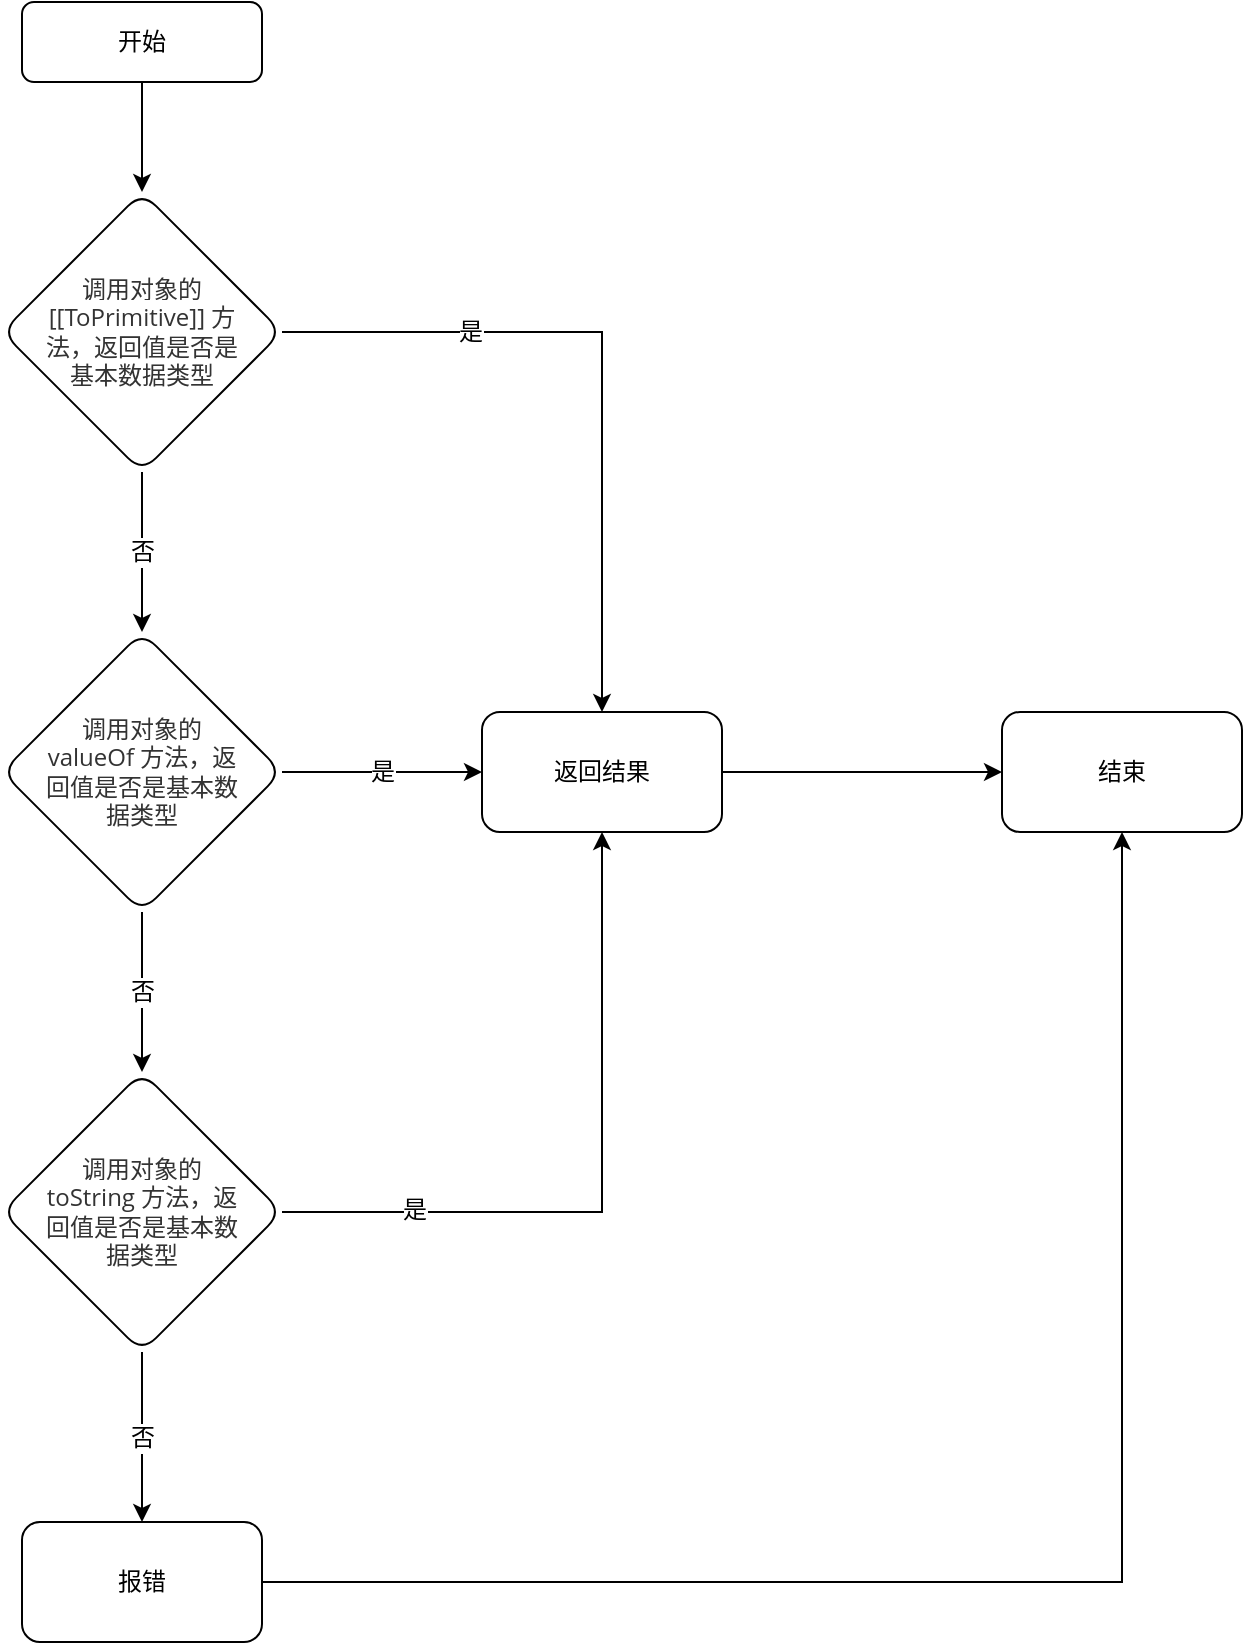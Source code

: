 <mxfile version="18.0.7" type="github">
  <diagram id="C5RBs43oDa-KdzZeNtuy" name="Page-1">
    <mxGraphModel dx="1384" dy="644" grid="1" gridSize="10" guides="1" tooltips="1" connect="1" arrows="1" fold="1" page="1" pageScale="1" pageWidth="827" pageHeight="1169" math="0" shadow="0">
      <root>
        <mxCell id="WIyWlLk6GJQsqaUBKTNV-0" />
        <mxCell id="WIyWlLk6GJQsqaUBKTNV-1" parent="WIyWlLk6GJQsqaUBKTNV-0" />
        <mxCell id="lfDSqrNuD7VzDhoS98Rk-1" value="" style="edgeStyle=orthogonalEdgeStyle;rounded=0;orthogonalLoop=1;jettySize=auto;html=1;" edge="1" parent="WIyWlLk6GJQsqaUBKTNV-1" source="WIyWlLk6GJQsqaUBKTNV-3" target="lfDSqrNuD7VzDhoS98Rk-0">
          <mxGeometry relative="1" as="geometry" />
        </mxCell>
        <mxCell id="WIyWlLk6GJQsqaUBKTNV-3" value="开始" style="rounded=1;whiteSpace=wrap;html=1;fontSize=12;glass=0;strokeWidth=1;shadow=0;" parent="WIyWlLk6GJQsqaUBKTNV-1" vertex="1">
          <mxGeometry x="160" y="80" width="120" height="40" as="geometry" />
        </mxCell>
        <mxCell id="lfDSqrNuD7VzDhoS98Rk-11" value="是" style="edgeStyle=orthogonalEdgeStyle;rounded=0;orthogonalLoop=1;jettySize=auto;html=1;fontSize=12;" edge="1" parent="WIyWlLk6GJQsqaUBKTNV-1" source="lfDSqrNuD7VzDhoS98Rk-0" target="lfDSqrNuD7VzDhoS98Rk-10">
          <mxGeometry x="-0.463" relative="1" as="geometry">
            <mxPoint as="offset" />
          </mxGeometry>
        </mxCell>
        <mxCell id="lfDSqrNuD7VzDhoS98Rk-14" value="否" style="edgeStyle=orthogonalEdgeStyle;rounded=0;orthogonalLoop=1;jettySize=auto;html=1;fontSize=12;" edge="1" parent="WIyWlLk6GJQsqaUBKTNV-1" source="lfDSqrNuD7VzDhoS98Rk-0" target="lfDSqrNuD7VzDhoS98Rk-13">
          <mxGeometry relative="1" as="geometry" />
        </mxCell>
        <mxCell id="lfDSqrNuD7VzDhoS98Rk-0" value="&lt;span style=&quot;color: rgb(51, 51, 51); font-family: &amp;quot;Open Sans&amp;quot;, &amp;quot;Clear Sans&amp;quot;, &amp;quot;Helvetica Neue&amp;quot;, Helvetica, Arial, &amp;quot;Segoe UI Emoji&amp;quot;, sans-serif; orphans: 4; text-align: left; background-color: rgb(255, 255, 255);&quot;&gt;&lt;font style=&quot;font-size: 12px;&quot;&gt;调用对象的 [[ToPrimitive]] 方法，&lt;/font&gt;&lt;/span&gt;&lt;font face=&quot;Open Sans, Clear Sans, Helvetica Neue, Helvetica, Arial, Segoe UI Emoji, sans-serif&quot; color=&quot;#333333&quot;&gt;返回值是否是基本数据类型&lt;/font&gt;" style="rhombus;whiteSpace=wrap;html=1;rounded=1;glass=0;strokeWidth=1;shadow=0;spacingTop=0;spacing=20;" vertex="1" parent="WIyWlLk6GJQsqaUBKTNV-1">
          <mxGeometry x="150" y="175" width="140" height="140" as="geometry" />
        </mxCell>
        <mxCell id="lfDSqrNuD7VzDhoS98Rk-21" value="" style="edgeStyle=orthogonalEdgeStyle;rounded=0;orthogonalLoop=1;jettySize=auto;html=1;fontSize=12;" edge="1" parent="WIyWlLk6GJQsqaUBKTNV-1" source="lfDSqrNuD7VzDhoS98Rk-10" target="lfDSqrNuD7VzDhoS98Rk-20">
          <mxGeometry relative="1" as="geometry" />
        </mxCell>
        <mxCell id="lfDSqrNuD7VzDhoS98Rk-10" value="返回结果" style="whiteSpace=wrap;html=1;rounded=1;glass=0;strokeWidth=1;shadow=0;spacingTop=0;spacing=16;" vertex="1" parent="WIyWlLk6GJQsqaUBKTNV-1">
          <mxGeometry x="390" y="435" width="120" height="60" as="geometry" />
        </mxCell>
        <mxCell id="lfDSqrNuD7VzDhoS98Rk-16" value="否" style="edgeStyle=orthogonalEdgeStyle;rounded=0;orthogonalLoop=1;jettySize=auto;html=1;fontSize=12;" edge="1" parent="WIyWlLk6GJQsqaUBKTNV-1" source="lfDSqrNuD7VzDhoS98Rk-13" target="lfDSqrNuD7VzDhoS98Rk-15">
          <mxGeometry relative="1" as="geometry" />
        </mxCell>
        <mxCell id="lfDSqrNuD7VzDhoS98Rk-17" value="是" style="edgeStyle=orthogonalEdgeStyle;rounded=0;orthogonalLoop=1;jettySize=auto;html=1;exitX=1;exitY=0.5;exitDx=0;exitDy=0;fontSize=12;" edge="1" parent="WIyWlLk6GJQsqaUBKTNV-1" source="lfDSqrNuD7VzDhoS98Rk-13" target="lfDSqrNuD7VzDhoS98Rk-10">
          <mxGeometry relative="1" as="geometry" />
        </mxCell>
        <mxCell id="lfDSqrNuD7VzDhoS98Rk-13" value="&lt;span style=&quot;color: rgb(51, 51, 51); font-family: &amp;quot;Open Sans&amp;quot;, &amp;quot;Clear Sans&amp;quot;, &amp;quot;Helvetica Neue&amp;quot;, Helvetica, Arial, &amp;quot;Segoe UI Emoji&amp;quot;, sans-serif; orphans: 4; text-align: left; background-color: rgb(255, 255, 255);&quot;&gt;&lt;font style=&quot;font-size: 12px;&quot;&gt;调用对象的 valueOf 方法，&lt;/font&gt;&lt;/span&gt;&lt;font face=&quot;Open Sans, Clear Sans, Helvetica Neue, Helvetica, Arial, Segoe UI Emoji, sans-serif&quot; color=&quot;#333333&quot;&gt;返回值是否是基本数据类型&lt;/font&gt;" style="rhombus;whiteSpace=wrap;html=1;rounded=1;glass=0;strokeWidth=1;shadow=0;spacingTop=0;spacing=20;" vertex="1" parent="WIyWlLk6GJQsqaUBKTNV-1">
          <mxGeometry x="150" y="395" width="140" height="140" as="geometry" />
        </mxCell>
        <mxCell id="lfDSqrNuD7VzDhoS98Rk-18" style="edgeStyle=orthogonalEdgeStyle;rounded=0;orthogonalLoop=1;jettySize=auto;html=1;exitX=1;exitY=0.5;exitDx=0;exitDy=0;fontSize=12;entryX=0.5;entryY=1;entryDx=0;entryDy=0;" edge="1" parent="WIyWlLk6GJQsqaUBKTNV-1" source="lfDSqrNuD7VzDhoS98Rk-15" target="lfDSqrNuD7VzDhoS98Rk-10">
          <mxGeometry relative="1" as="geometry">
            <mxPoint x="510" y="500" as="targetPoint" />
          </mxGeometry>
        </mxCell>
        <mxCell id="lfDSqrNuD7VzDhoS98Rk-19" value="是" style="edgeLabel;html=1;align=center;verticalAlign=middle;resizable=0;points=[];fontSize=12;" vertex="1" connectable="0" parent="lfDSqrNuD7VzDhoS98Rk-18">
          <mxGeometry x="-0.626" y="1" relative="1" as="geometry">
            <mxPoint as="offset" />
          </mxGeometry>
        </mxCell>
        <mxCell id="lfDSqrNuD7VzDhoS98Rk-23" value="否" style="edgeStyle=orthogonalEdgeStyle;rounded=0;orthogonalLoop=1;jettySize=auto;html=1;fontSize=12;" edge="1" parent="WIyWlLk6GJQsqaUBKTNV-1" source="lfDSqrNuD7VzDhoS98Rk-15" target="lfDSqrNuD7VzDhoS98Rk-22">
          <mxGeometry relative="1" as="geometry" />
        </mxCell>
        <mxCell id="lfDSqrNuD7VzDhoS98Rk-15" value="&lt;span style=&quot;color: rgb(51, 51, 51); font-family: &amp;quot;Open Sans&amp;quot;, &amp;quot;Clear Sans&amp;quot;, &amp;quot;Helvetica Neue&amp;quot;, Helvetica, Arial, &amp;quot;Segoe UI Emoji&amp;quot;, sans-serif; orphans: 4; text-align: left; background-color: rgb(255, 255, 255);&quot;&gt;&lt;font style=&quot;font-size: 12px;&quot;&gt;调用对象的 toString 方法，&lt;/font&gt;&lt;/span&gt;&lt;font face=&quot;Open Sans, Clear Sans, Helvetica Neue, Helvetica, Arial, Segoe UI Emoji, sans-serif&quot; color=&quot;#333333&quot;&gt;返回值是否是基本数据类型&lt;/font&gt;" style="rhombus;whiteSpace=wrap;html=1;rounded=1;glass=0;strokeWidth=1;shadow=0;spacingTop=0;spacing=20;" vertex="1" parent="WIyWlLk6GJQsqaUBKTNV-1">
          <mxGeometry x="150" y="615" width="140" height="140" as="geometry" />
        </mxCell>
        <mxCell id="lfDSqrNuD7VzDhoS98Rk-20" value="结束" style="whiteSpace=wrap;html=1;rounded=1;glass=0;strokeWidth=1;shadow=0;spacingTop=0;spacing=16;" vertex="1" parent="WIyWlLk6GJQsqaUBKTNV-1">
          <mxGeometry x="650" y="435" width="120" height="60" as="geometry" />
        </mxCell>
        <mxCell id="lfDSqrNuD7VzDhoS98Rk-24" style="edgeStyle=orthogonalEdgeStyle;rounded=0;orthogonalLoop=1;jettySize=auto;html=1;exitX=1;exitY=0.5;exitDx=0;exitDy=0;entryX=0.5;entryY=1;entryDx=0;entryDy=0;fontSize=12;" edge="1" parent="WIyWlLk6GJQsqaUBKTNV-1" source="lfDSqrNuD7VzDhoS98Rk-22" target="lfDSqrNuD7VzDhoS98Rk-20">
          <mxGeometry relative="1" as="geometry" />
        </mxCell>
        <mxCell id="lfDSqrNuD7VzDhoS98Rk-22" value="报错" style="whiteSpace=wrap;html=1;rounded=1;glass=0;strokeWidth=1;shadow=0;spacingTop=0;spacing=20;" vertex="1" parent="WIyWlLk6GJQsqaUBKTNV-1">
          <mxGeometry x="160" y="840" width="120" height="60" as="geometry" />
        </mxCell>
      </root>
    </mxGraphModel>
  </diagram>
</mxfile>
